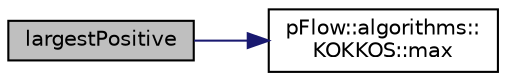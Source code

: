 digraph "largestPositive"
{
 // LATEX_PDF_SIZE
  edge [fontname="Helvetica",fontsize="10",labelfontname="Helvetica",labelfontsize="10"];
  node [fontname="Helvetica",fontsize="10",shape=record];
  rankdir="LR";
  Node1 [label="largestPositive",height=0.2,width=0.4,color="black", fillcolor="grey75", style="filled", fontcolor="black",tooltip=" "];
  Node1 -> Node2 [color="midnightblue",fontsize="10",style="solid",fontname="Helvetica"];
  Node2 [label="pFlow::algorithms::\lKOKKOS::max",height=0.2,width=0.4,color="black", fillcolor="white", style="filled",URL="$namespacepFlow_1_1algorithms_1_1KOKKOS.html#a9d98facac68152ec12bf1483da55c939",tooltip=" "];
}

